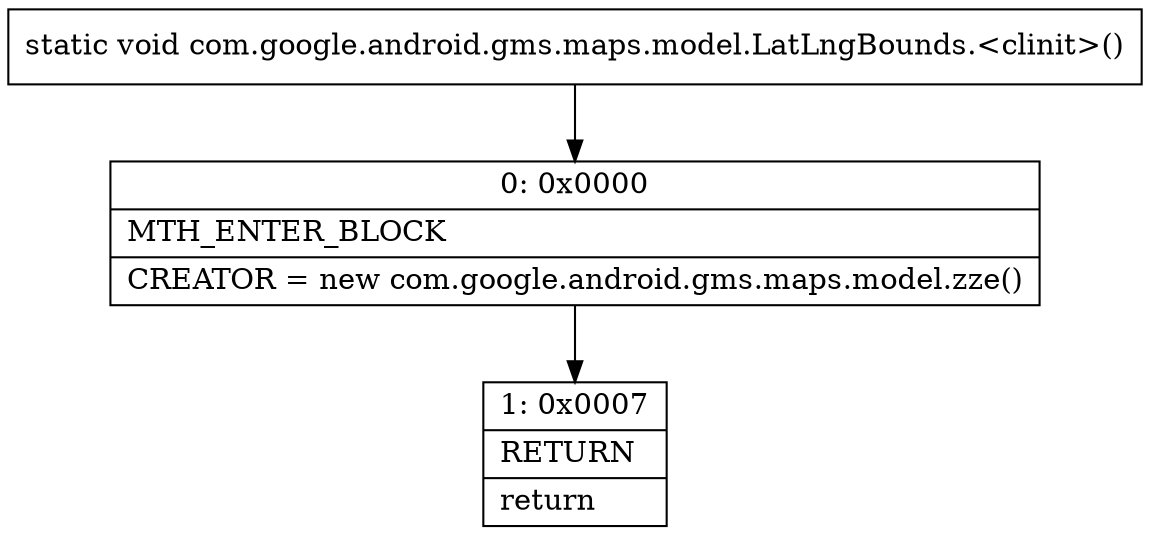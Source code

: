 digraph "CFG forcom.google.android.gms.maps.model.LatLngBounds.\<clinit\>()V" {
Node_0 [shape=record,label="{0\:\ 0x0000|MTH_ENTER_BLOCK\l|CREATOR = new com.google.android.gms.maps.model.zze()\l}"];
Node_1 [shape=record,label="{1\:\ 0x0007|RETURN\l|return\l}"];
MethodNode[shape=record,label="{static void com.google.android.gms.maps.model.LatLngBounds.\<clinit\>() }"];
MethodNode -> Node_0;
Node_0 -> Node_1;
}

